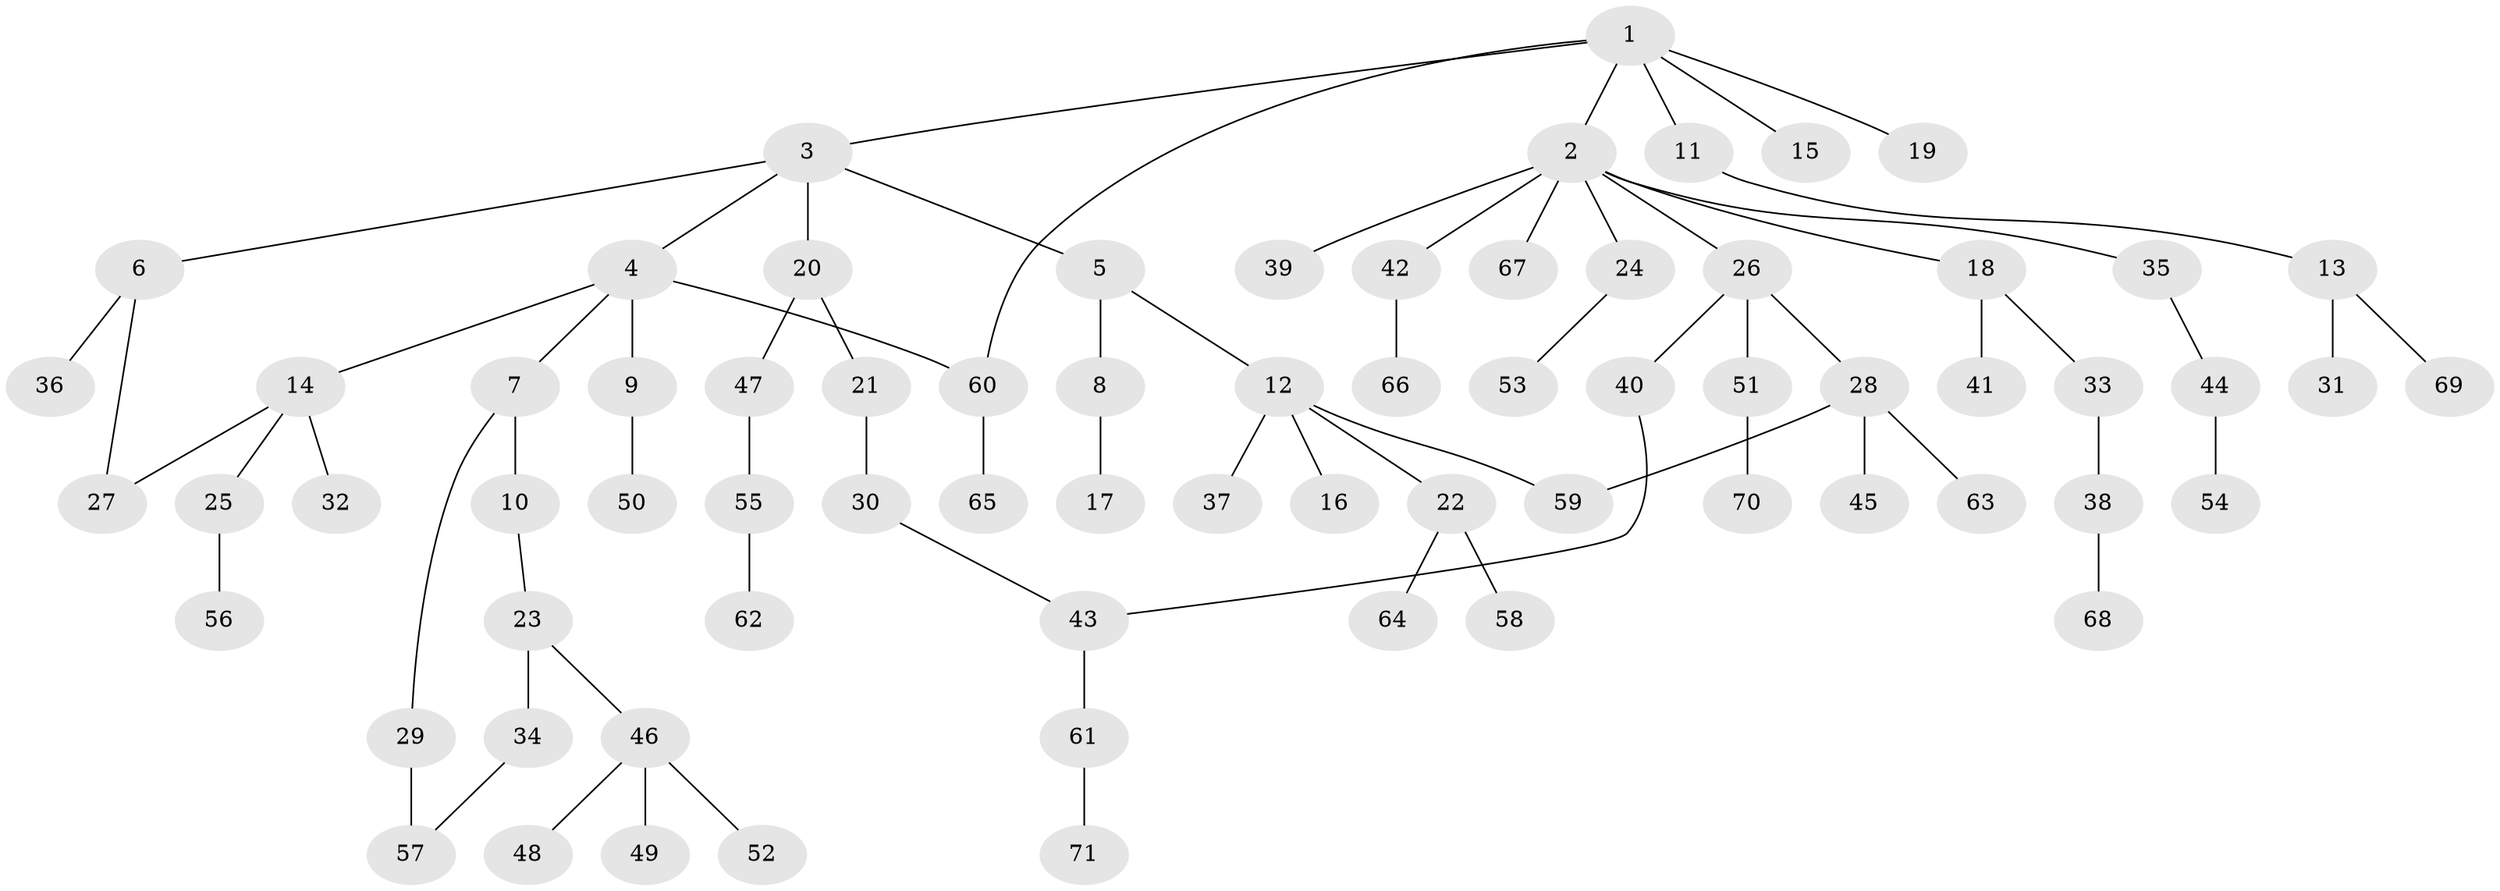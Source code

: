 // Generated by graph-tools (version 1.1) at 2025/34/03/09/25 02:34:33]
// undirected, 71 vertices, 75 edges
graph export_dot {
graph [start="1"]
  node [color=gray90,style=filled];
  1;
  2;
  3;
  4;
  5;
  6;
  7;
  8;
  9;
  10;
  11;
  12;
  13;
  14;
  15;
  16;
  17;
  18;
  19;
  20;
  21;
  22;
  23;
  24;
  25;
  26;
  27;
  28;
  29;
  30;
  31;
  32;
  33;
  34;
  35;
  36;
  37;
  38;
  39;
  40;
  41;
  42;
  43;
  44;
  45;
  46;
  47;
  48;
  49;
  50;
  51;
  52;
  53;
  54;
  55;
  56;
  57;
  58;
  59;
  60;
  61;
  62;
  63;
  64;
  65;
  66;
  67;
  68;
  69;
  70;
  71;
  1 -- 2;
  1 -- 3;
  1 -- 11;
  1 -- 15;
  1 -- 19;
  1 -- 60;
  2 -- 18;
  2 -- 24;
  2 -- 26;
  2 -- 35;
  2 -- 39;
  2 -- 42;
  2 -- 67;
  3 -- 4;
  3 -- 5;
  3 -- 6;
  3 -- 20;
  4 -- 7;
  4 -- 9;
  4 -- 14;
  4 -- 60;
  5 -- 8;
  5 -- 12;
  6 -- 36;
  6 -- 27;
  7 -- 10;
  7 -- 29;
  8 -- 17;
  9 -- 50;
  10 -- 23;
  11 -- 13;
  12 -- 16;
  12 -- 22;
  12 -- 37;
  12 -- 59;
  13 -- 31;
  13 -- 69;
  14 -- 25;
  14 -- 27;
  14 -- 32;
  18 -- 33;
  18 -- 41;
  20 -- 21;
  20 -- 47;
  21 -- 30;
  22 -- 58;
  22 -- 64;
  23 -- 34;
  23 -- 46;
  24 -- 53;
  25 -- 56;
  26 -- 28;
  26 -- 40;
  26 -- 51;
  28 -- 45;
  28 -- 59;
  28 -- 63;
  29 -- 57;
  30 -- 43;
  33 -- 38;
  34 -- 57;
  35 -- 44;
  38 -- 68;
  40 -- 43;
  42 -- 66;
  43 -- 61;
  44 -- 54;
  46 -- 48;
  46 -- 49;
  46 -- 52;
  47 -- 55;
  51 -- 70;
  55 -- 62;
  60 -- 65;
  61 -- 71;
}
